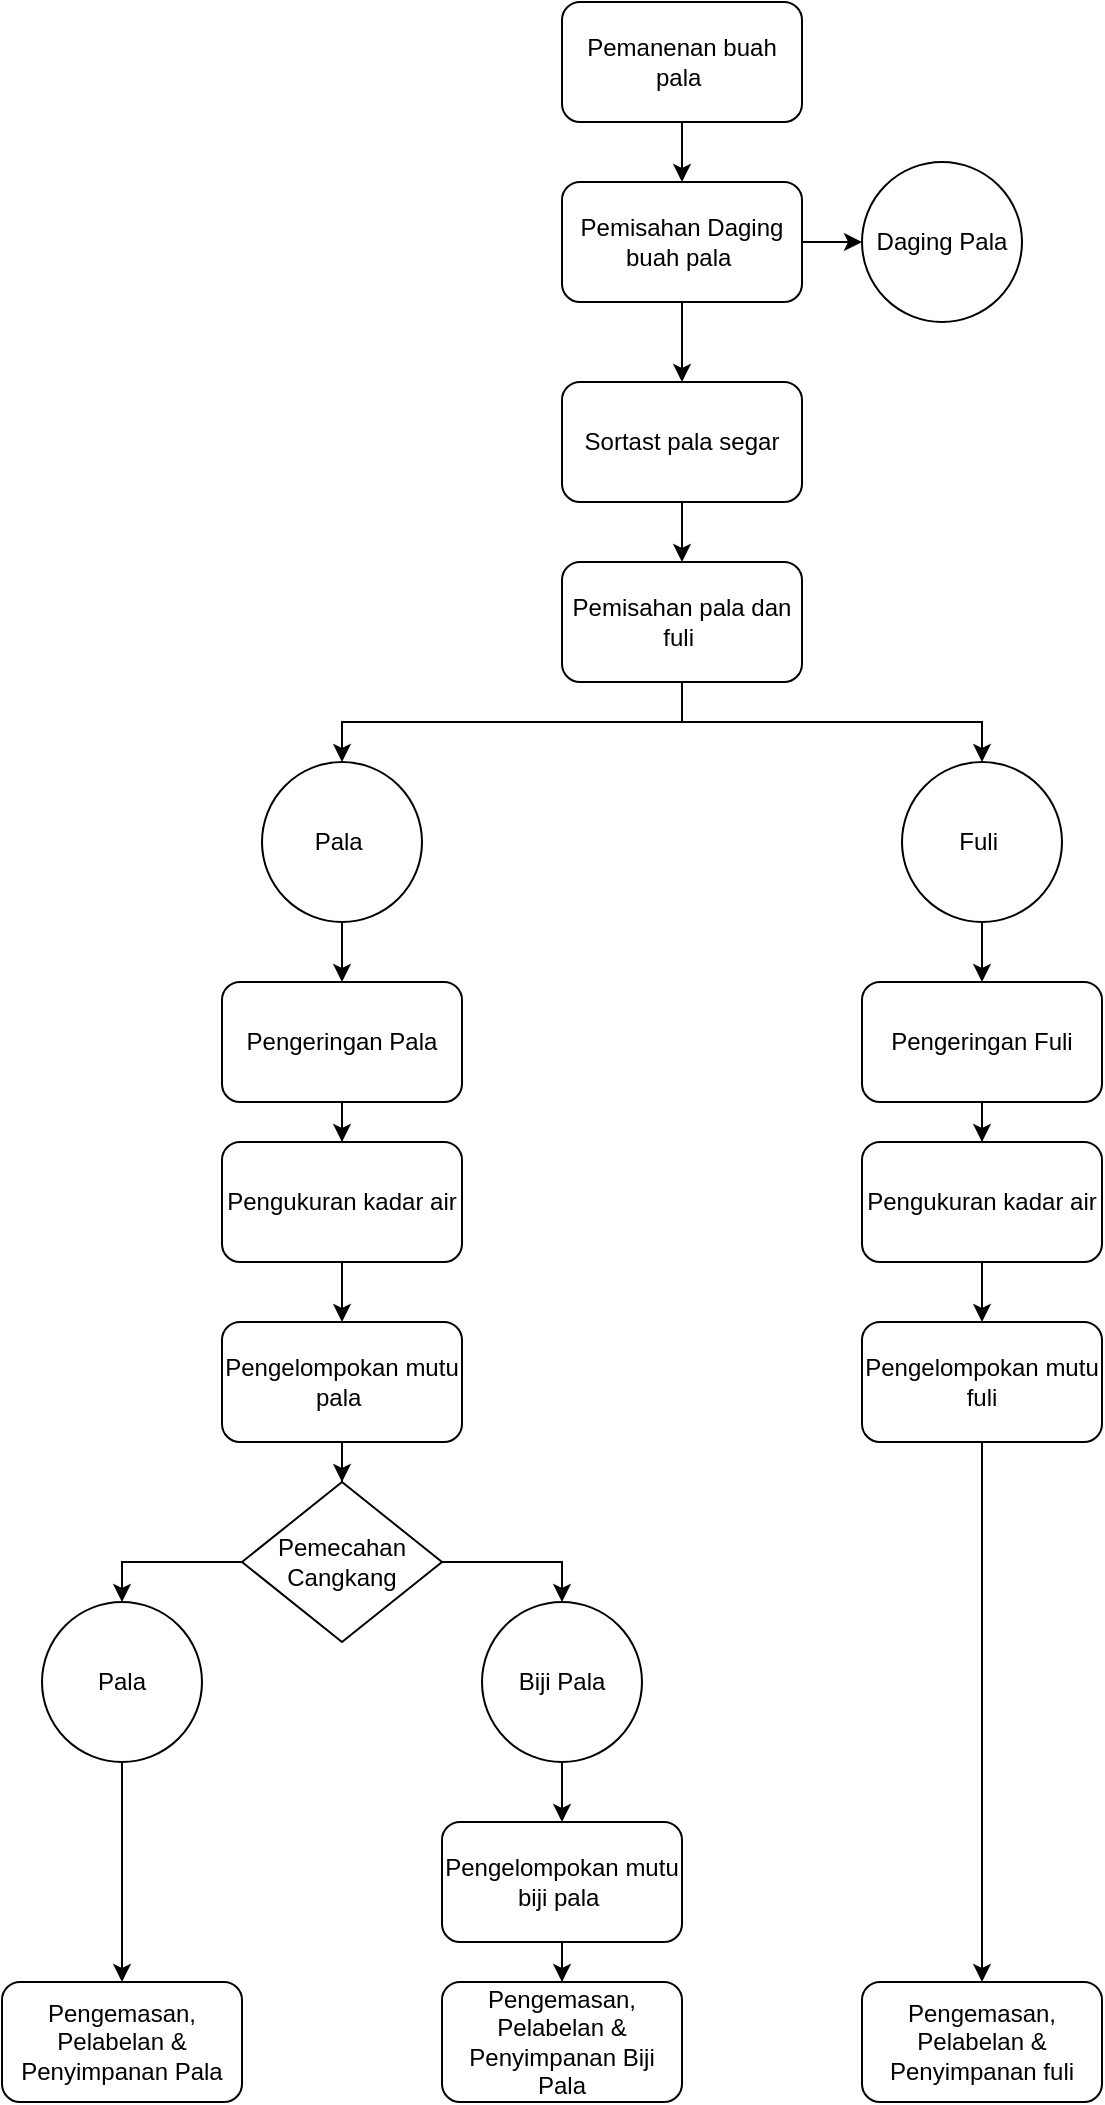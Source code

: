 <mxfile version="14.1.8" type="github">
  <diagram id="Ek_pWGYB22L2BVswsfD9" name="Page-1">
    <mxGraphModel dx="1460" dy="601" grid="1" gridSize="10" guides="1" tooltips="1" connect="1" arrows="1" fold="1" page="1" pageScale="1" pageWidth="827" pageHeight="1169" math="0" shadow="0">
      <root>
        <mxCell id="0" />
        <mxCell id="1" parent="0" />
        <mxCell id="re8lVaWSiEf7pyco6TmE-6" value="" style="edgeStyle=orthogonalEdgeStyle;rounded=0;orthogonalLoop=1;jettySize=auto;html=1;" edge="1" parent="1" source="re8lVaWSiEf7pyco6TmE-4" target="re8lVaWSiEf7pyco6TmE-5">
          <mxGeometry relative="1" as="geometry" />
        </mxCell>
        <mxCell id="re8lVaWSiEf7pyco6TmE-4" value="Pemanenan buah pala&amp;nbsp;" style="rounded=1;whiteSpace=wrap;html=1;" vertex="1" parent="1">
          <mxGeometry x="380" y="20" width="120" height="60" as="geometry" />
        </mxCell>
        <mxCell id="re8lVaWSiEf7pyco6TmE-8" value="" style="edgeStyle=orthogonalEdgeStyle;rounded=0;orthogonalLoop=1;jettySize=auto;html=1;" edge="1" parent="1" source="re8lVaWSiEf7pyco6TmE-5" target="re8lVaWSiEf7pyco6TmE-7">
          <mxGeometry relative="1" as="geometry" />
        </mxCell>
        <mxCell id="re8lVaWSiEf7pyco6TmE-55" style="edgeStyle=orthogonalEdgeStyle;rounded=0;orthogonalLoop=1;jettySize=auto;html=1;exitX=1;exitY=0.5;exitDx=0;exitDy=0;entryX=0;entryY=0.5;entryDx=0;entryDy=0;" edge="1" parent="1" source="re8lVaWSiEf7pyco6TmE-5" target="re8lVaWSiEf7pyco6TmE-54">
          <mxGeometry relative="1" as="geometry" />
        </mxCell>
        <mxCell id="re8lVaWSiEf7pyco6TmE-5" value="Pemisahan Daging buah pala&amp;nbsp;" style="whiteSpace=wrap;html=1;rounded=1;" vertex="1" parent="1">
          <mxGeometry x="380" y="110" width="120" height="60" as="geometry" />
        </mxCell>
        <mxCell id="re8lVaWSiEf7pyco6TmE-10" value="" style="edgeStyle=orthogonalEdgeStyle;rounded=0;orthogonalLoop=1;jettySize=auto;html=1;" edge="1" parent="1" source="re8lVaWSiEf7pyco6TmE-7" target="re8lVaWSiEf7pyco6TmE-9">
          <mxGeometry relative="1" as="geometry" />
        </mxCell>
        <mxCell id="re8lVaWSiEf7pyco6TmE-7" value="Sortast pala segar" style="whiteSpace=wrap;html=1;rounded=1;" vertex="1" parent="1">
          <mxGeometry x="380" y="210" width="120" height="60" as="geometry" />
        </mxCell>
        <mxCell id="re8lVaWSiEf7pyco6TmE-12" value="" style="edgeStyle=orthogonalEdgeStyle;rounded=0;orthogonalLoop=1;jettySize=auto;html=1;entryX=0.5;entryY=0;entryDx=0;entryDy=0;" edge="1" parent="1" source="re8lVaWSiEf7pyco6TmE-9" target="re8lVaWSiEf7pyco6TmE-13">
          <mxGeometry relative="1" as="geometry">
            <mxPoint x="240.0" y="420" as="targetPoint" />
            <Array as="points">
              <mxPoint x="440" y="380" />
              <mxPoint x="270" y="380" />
            </Array>
          </mxGeometry>
        </mxCell>
        <mxCell id="re8lVaWSiEf7pyco6TmE-9" value="Pemisahan pala dan fuli&amp;nbsp;" style="whiteSpace=wrap;html=1;rounded=1;" vertex="1" parent="1">
          <mxGeometry x="380" y="300" width="120" height="60" as="geometry" />
        </mxCell>
        <mxCell id="re8lVaWSiEf7pyco6TmE-20" value="" style="edgeStyle=orthogonalEdgeStyle;rounded=0;orthogonalLoop=1;jettySize=auto;html=1;entryX=0.5;entryY=0;entryDx=0;entryDy=0;" edge="1" parent="1" source="re8lVaWSiEf7pyco6TmE-13" target="re8lVaWSiEf7pyco6TmE-23">
          <mxGeometry relative="1" as="geometry">
            <mxPoint x="270" y="590" as="targetPoint" />
          </mxGeometry>
        </mxCell>
        <mxCell id="re8lVaWSiEf7pyco6TmE-13" value="Pala&amp;nbsp;" style="ellipse;whiteSpace=wrap;html=1;aspect=fixed;" vertex="1" parent="1">
          <mxGeometry x="230" y="400" width="80" height="80" as="geometry" />
        </mxCell>
        <mxCell id="re8lVaWSiEf7pyco6TmE-14" value="Fuli&amp;nbsp;" style="ellipse;whiteSpace=wrap;html=1;aspect=fixed;" vertex="1" parent="1">
          <mxGeometry x="550" y="400" width="80" height="80" as="geometry" />
        </mxCell>
        <mxCell id="re8lVaWSiEf7pyco6TmE-17" value="" style="edgeStyle=orthogonalEdgeStyle;rounded=0;orthogonalLoop=1;jettySize=auto;html=1;exitX=0.5;exitY=1;exitDx=0;exitDy=0;entryX=0.5;entryY=0;entryDx=0;entryDy=0;" edge="1" parent="1" source="re8lVaWSiEf7pyco6TmE-9" target="re8lVaWSiEf7pyco6TmE-14">
          <mxGeometry relative="1" as="geometry">
            <mxPoint x="250.0" y="400" as="sourcePoint" />
            <mxPoint x="350" y="490" as="targetPoint" />
            <Array as="points">
              <mxPoint x="440" y="380" />
              <mxPoint x="590" y="380" />
            </Array>
          </mxGeometry>
        </mxCell>
        <mxCell id="re8lVaWSiEf7pyco6TmE-25" value="" style="edgeStyle=orthogonalEdgeStyle;rounded=0;orthogonalLoop=1;jettySize=auto;html=1;" edge="1" parent="1" source="re8lVaWSiEf7pyco6TmE-23" target="re8lVaWSiEf7pyco6TmE-24">
          <mxGeometry relative="1" as="geometry" />
        </mxCell>
        <mxCell id="re8lVaWSiEf7pyco6TmE-23" value="Pengeringan Pala" style="rounded=1;whiteSpace=wrap;html=1;" vertex="1" parent="1">
          <mxGeometry x="210" y="510" width="120" height="60" as="geometry" />
        </mxCell>
        <mxCell id="re8lVaWSiEf7pyco6TmE-27" value="" style="edgeStyle=orthogonalEdgeStyle;rounded=0;orthogonalLoop=1;jettySize=auto;html=1;" edge="1" parent="1" source="re8lVaWSiEf7pyco6TmE-24" target="re8lVaWSiEf7pyco6TmE-26">
          <mxGeometry relative="1" as="geometry" />
        </mxCell>
        <mxCell id="re8lVaWSiEf7pyco6TmE-24" value="Pengukuran kadar air" style="rounded=1;whiteSpace=wrap;html=1;" vertex="1" parent="1">
          <mxGeometry x="210" y="590" width="120" height="60" as="geometry" />
        </mxCell>
        <mxCell id="re8lVaWSiEf7pyco6TmE-35" value="" style="edgeStyle=orthogonalEdgeStyle;rounded=0;orthogonalLoop=1;jettySize=auto;html=1;" edge="1" parent="1" source="re8lVaWSiEf7pyco6TmE-26" target="re8lVaWSiEf7pyco6TmE-34">
          <mxGeometry relative="1" as="geometry" />
        </mxCell>
        <mxCell id="re8lVaWSiEf7pyco6TmE-26" value="Pengelompokan mutu pala&amp;nbsp;" style="rounded=1;whiteSpace=wrap;html=1;" vertex="1" parent="1">
          <mxGeometry x="210" y="680" width="120" height="60" as="geometry" />
        </mxCell>
        <mxCell id="re8lVaWSiEf7pyco6TmE-28" value="" style="edgeStyle=orthogonalEdgeStyle;rounded=0;orthogonalLoop=1;jettySize=auto;html=1;" edge="1" parent="1" source="re8lVaWSiEf7pyco6TmE-29" target="re8lVaWSiEf7pyco6TmE-31">
          <mxGeometry relative="1" as="geometry" />
        </mxCell>
        <mxCell id="re8lVaWSiEf7pyco6TmE-29" value="Pengeringan Fuli" style="rounded=1;whiteSpace=wrap;html=1;" vertex="1" parent="1">
          <mxGeometry x="530" y="510" width="120" height="60" as="geometry" />
        </mxCell>
        <mxCell id="re8lVaWSiEf7pyco6TmE-30" value="" style="edgeStyle=orthogonalEdgeStyle;rounded=0;orthogonalLoop=1;jettySize=auto;html=1;" edge="1" parent="1" source="re8lVaWSiEf7pyco6TmE-31" target="re8lVaWSiEf7pyco6TmE-32">
          <mxGeometry relative="1" as="geometry" />
        </mxCell>
        <mxCell id="re8lVaWSiEf7pyco6TmE-31" value="Pengukuran kadar air" style="rounded=1;whiteSpace=wrap;html=1;" vertex="1" parent="1">
          <mxGeometry x="530" y="590" width="120" height="60" as="geometry" />
        </mxCell>
        <mxCell id="re8lVaWSiEf7pyco6TmE-53" style="edgeStyle=orthogonalEdgeStyle;rounded=0;orthogonalLoop=1;jettySize=auto;html=1;exitX=0.5;exitY=1;exitDx=0;exitDy=0;entryX=0.5;entryY=0;entryDx=0;entryDy=0;" edge="1" parent="1" source="re8lVaWSiEf7pyco6TmE-32" target="re8lVaWSiEf7pyco6TmE-51">
          <mxGeometry relative="1" as="geometry" />
        </mxCell>
        <mxCell id="re8lVaWSiEf7pyco6TmE-32" value="Pengelompokan mutu fuli" style="rounded=1;whiteSpace=wrap;html=1;" vertex="1" parent="1">
          <mxGeometry x="530" y="680" width="120" height="60" as="geometry" />
        </mxCell>
        <mxCell id="re8lVaWSiEf7pyco6TmE-33" value="" style="endArrow=classic;html=1;entryX=0.5;entryY=0;entryDx=0;entryDy=0;" edge="1" parent="1" target="re8lVaWSiEf7pyco6TmE-29">
          <mxGeometry width="50" height="50" relative="1" as="geometry">
            <mxPoint x="590" y="480" as="sourcePoint" />
            <mxPoint x="640" y="430" as="targetPoint" />
          </mxGeometry>
        </mxCell>
        <mxCell id="re8lVaWSiEf7pyco6TmE-37" value="" style="edgeStyle=orthogonalEdgeStyle;rounded=0;orthogonalLoop=1;jettySize=auto;html=1;entryX=0.5;entryY=0;entryDx=0;entryDy=0;" edge="1" parent="1" source="re8lVaWSiEf7pyco6TmE-34" target="re8lVaWSiEf7pyco6TmE-41">
          <mxGeometry relative="1" as="geometry">
            <mxPoint x="374" y="850" as="targetPoint" />
          </mxGeometry>
        </mxCell>
        <mxCell id="re8lVaWSiEf7pyco6TmE-43" value="" style="edgeStyle=orthogonalEdgeStyle;rounded=0;orthogonalLoop=1;jettySize=auto;html=1;entryX=0.5;entryY=0;entryDx=0;entryDy=0;" edge="1" parent="1" source="re8lVaWSiEf7pyco6TmE-34" target="re8lVaWSiEf7pyco6TmE-44">
          <mxGeometry relative="1" as="geometry">
            <mxPoint x="150.0" y="800" as="targetPoint" />
          </mxGeometry>
        </mxCell>
        <mxCell id="re8lVaWSiEf7pyco6TmE-34" value="Pemecahan Cangkang" style="rhombus;whiteSpace=wrap;html=1;rounded=0;" vertex="1" parent="1">
          <mxGeometry x="220" y="760" width="100" height="80" as="geometry" />
        </mxCell>
        <mxCell id="re8lVaWSiEf7pyco6TmE-46" style="edgeStyle=orthogonalEdgeStyle;rounded=0;orthogonalLoop=1;jettySize=auto;html=1;exitX=0.5;exitY=1;exitDx=0;exitDy=0;" edge="1" parent="1" source="re8lVaWSiEf7pyco6TmE-41" target="re8lVaWSiEf7pyco6TmE-45">
          <mxGeometry relative="1" as="geometry" />
        </mxCell>
        <mxCell id="re8lVaWSiEf7pyco6TmE-41" value="Biji Pala" style="ellipse;whiteSpace=wrap;html=1;aspect=fixed;rounded=0;" vertex="1" parent="1">
          <mxGeometry x="340" y="820" width="80" height="80" as="geometry" />
        </mxCell>
        <mxCell id="re8lVaWSiEf7pyco6TmE-50" style="edgeStyle=orthogonalEdgeStyle;rounded=0;orthogonalLoop=1;jettySize=auto;html=1;exitX=0.5;exitY=1;exitDx=0;exitDy=0;entryX=0.5;entryY=0;entryDx=0;entryDy=0;" edge="1" parent="1" source="re8lVaWSiEf7pyco6TmE-44" target="re8lVaWSiEf7pyco6TmE-49">
          <mxGeometry relative="1" as="geometry" />
        </mxCell>
        <mxCell id="re8lVaWSiEf7pyco6TmE-44" value="Pala" style="ellipse;whiteSpace=wrap;html=1;aspect=fixed;rounded=0;" vertex="1" parent="1">
          <mxGeometry x="120" y="820" width="80" height="80" as="geometry" />
        </mxCell>
        <mxCell id="re8lVaWSiEf7pyco6TmE-48" value="" style="edgeStyle=orthogonalEdgeStyle;rounded=0;orthogonalLoop=1;jettySize=auto;html=1;" edge="1" parent="1" source="re8lVaWSiEf7pyco6TmE-45" target="re8lVaWSiEf7pyco6TmE-47">
          <mxGeometry relative="1" as="geometry" />
        </mxCell>
        <mxCell id="re8lVaWSiEf7pyco6TmE-45" value="Pengelompokan mutu biji pala&amp;nbsp;" style="rounded=1;whiteSpace=wrap;html=1;" vertex="1" parent="1">
          <mxGeometry x="320" y="930" width="120" height="60" as="geometry" />
        </mxCell>
        <mxCell id="re8lVaWSiEf7pyco6TmE-47" value="Pengemasan, Pelabelan &amp;amp; Penyimpanan Biji Pala" style="rounded=1;whiteSpace=wrap;html=1;" vertex="1" parent="1">
          <mxGeometry x="320" y="1010" width="120" height="60" as="geometry" />
        </mxCell>
        <mxCell id="re8lVaWSiEf7pyco6TmE-49" value="Pengemasan, Pelabelan &amp;amp; Penyimpanan Pala" style="rounded=1;whiteSpace=wrap;html=1;" vertex="1" parent="1">
          <mxGeometry x="100" y="1010" width="120" height="60" as="geometry" />
        </mxCell>
        <mxCell id="re8lVaWSiEf7pyco6TmE-51" value="Pengemasan, Pelabelan &amp;amp; Penyimpanan fuli" style="rounded=1;whiteSpace=wrap;html=1;" vertex="1" parent="1">
          <mxGeometry x="530" y="1010" width="120" height="60" as="geometry" />
        </mxCell>
        <mxCell id="re8lVaWSiEf7pyco6TmE-54" value="Daging Pala" style="ellipse;whiteSpace=wrap;html=1;aspect=fixed;rounded=0;" vertex="1" parent="1">
          <mxGeometry x="530" y="100" width="80" height="80" as="geometry" />
        </mxCell>
      </root>
    </mxGraphModel>
  </diagram>
</mxfile>
